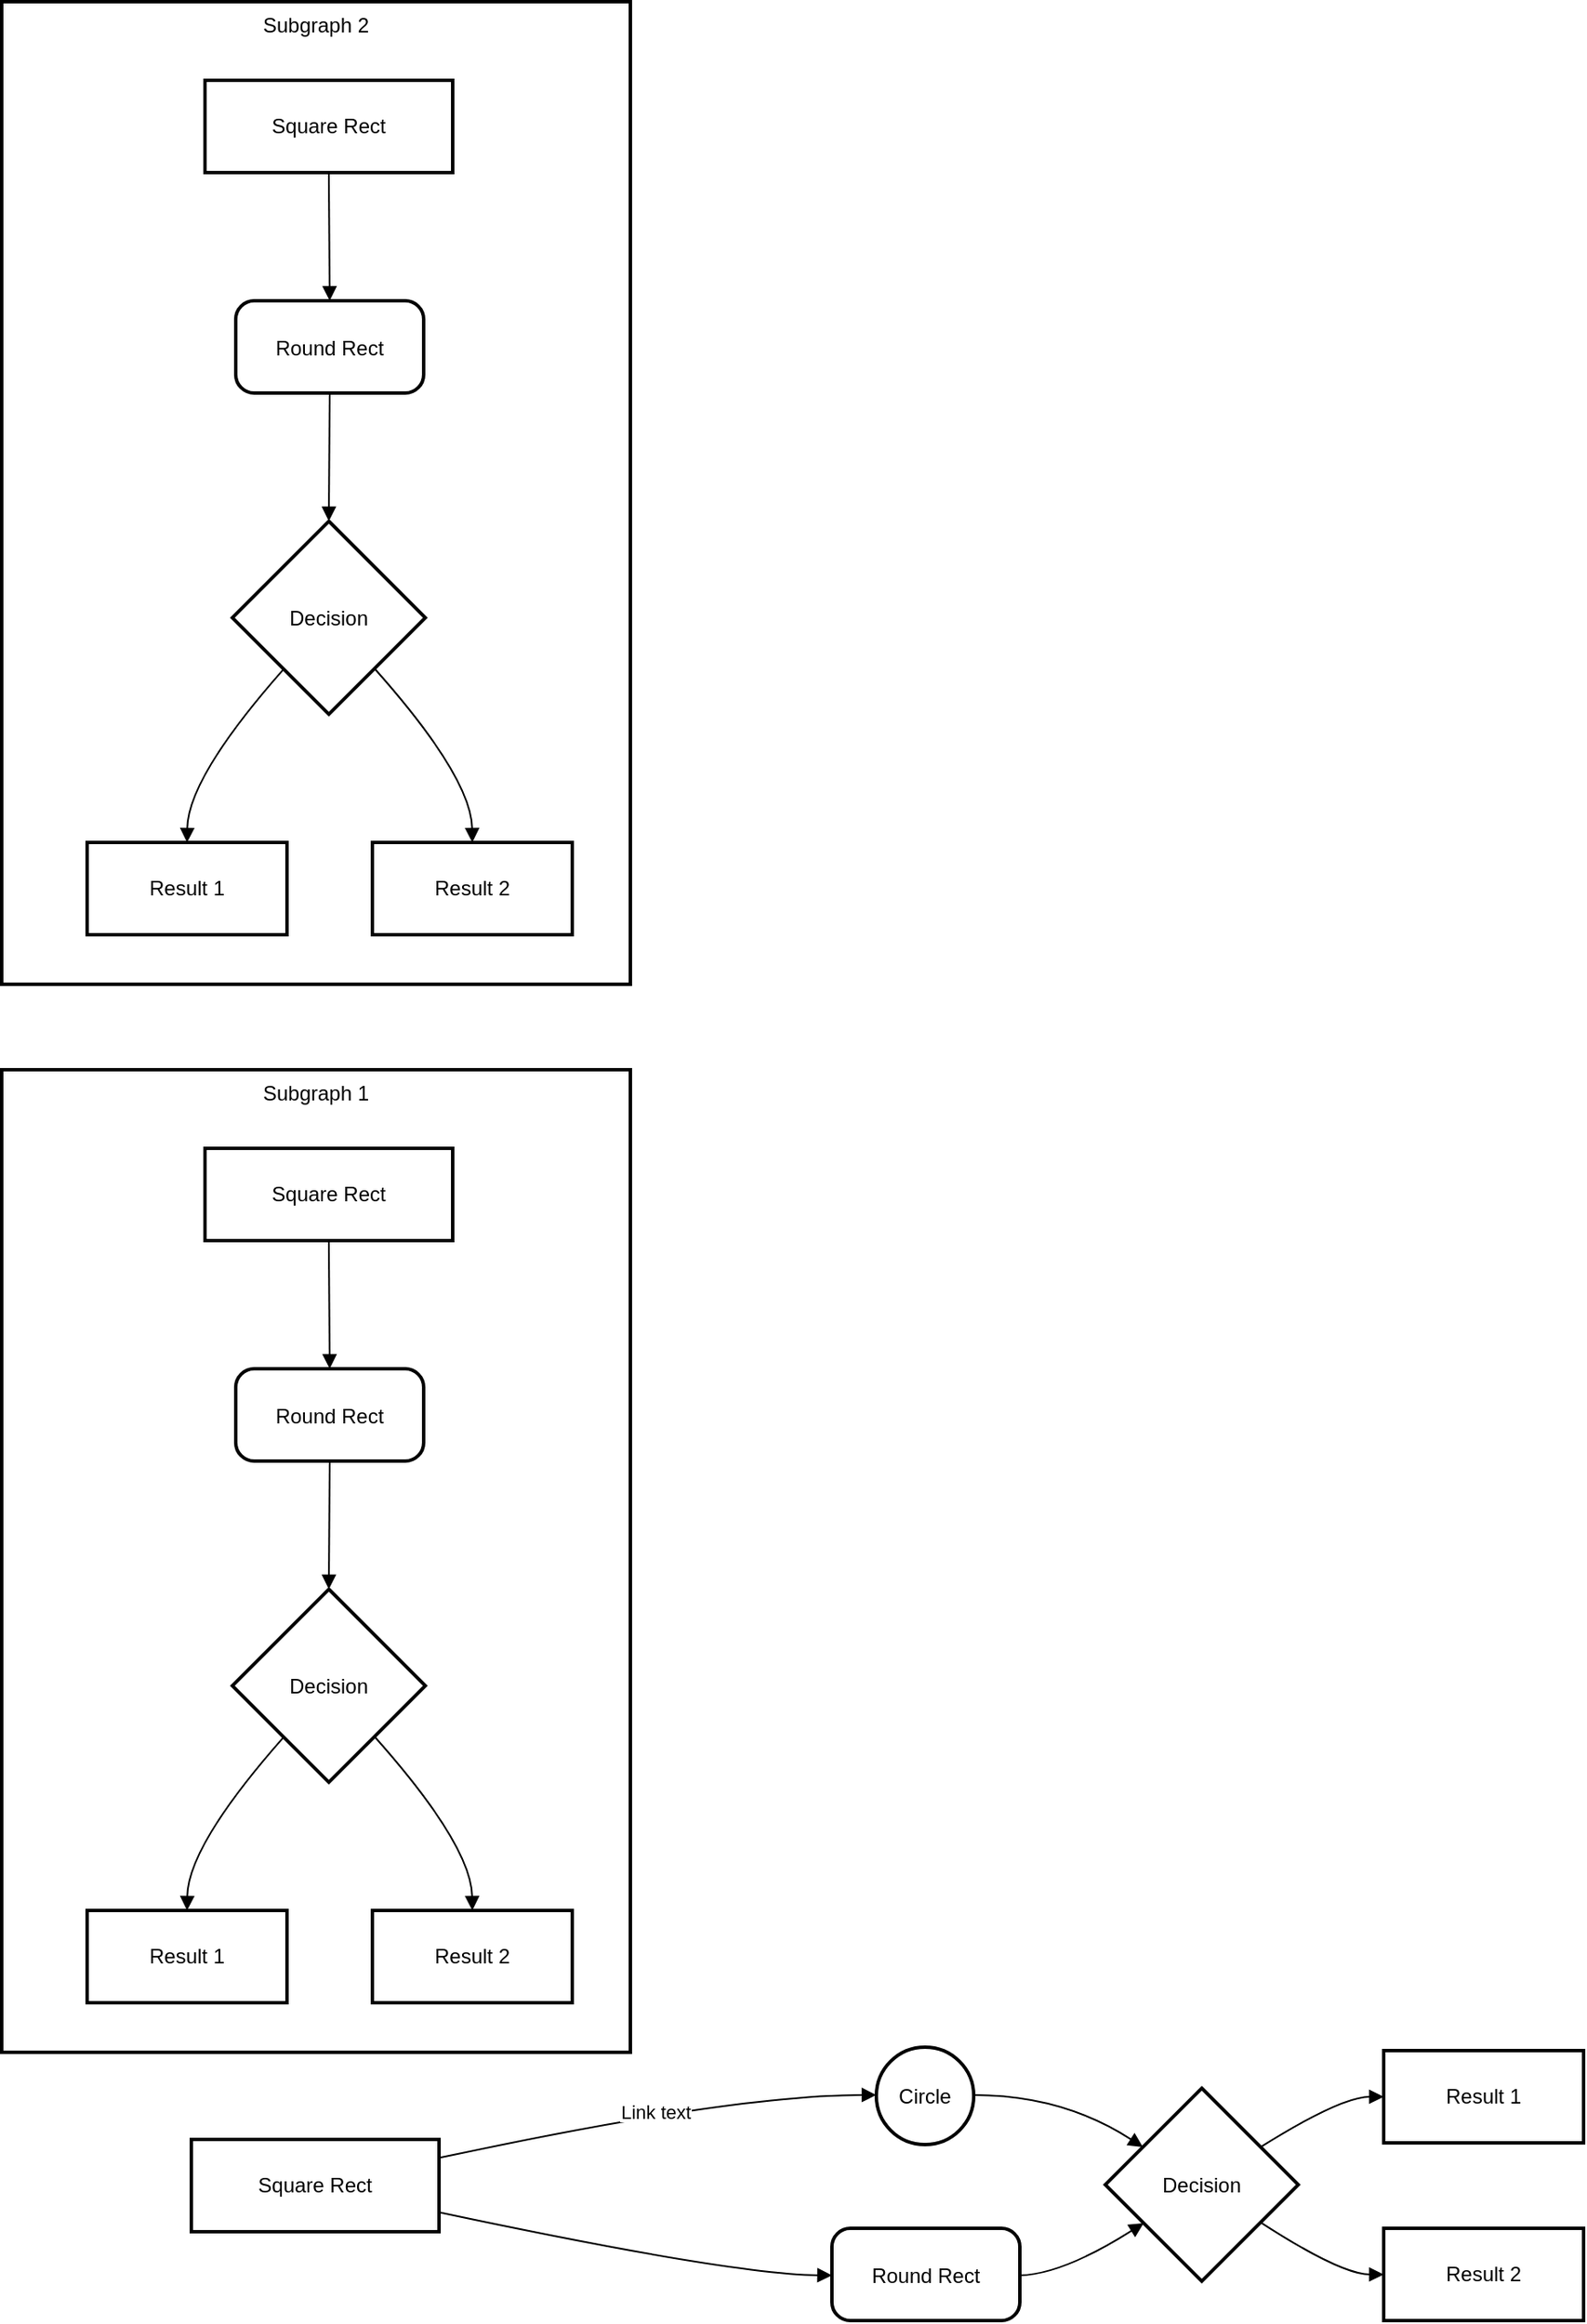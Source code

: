 <mxfile version="26.1.1">
  <diagram name="Page-1" id="QAo792Cz3cp1EfezbLg0">
    <mxGraphModel>
      <root>
        <mxCell id="0" />
        <mxCell id="1" parent="0" />
        <mxCell id="2" value="Subgraph 2" style="whiteSpace=wrap;strokeWidth=2;verticalAlign=top;" vertex="1" parent="1">
          <mxGeometry x="8" y="8" width="368" height="575" as="geometry" />
        </mxCell>
        <mxCell id="3" value="Square Rect" style="whiteSpace=wrap;strokeWidth=2;" vertex="1" parent="2">
          <mxGeometry x="119" y="46" width="145" height="54" as="geometry" />
        </mxCell>
        <mxCell id="4" value="Round Rect" style="rounded=1;arcSize=20;strokeWidth=2" vertex="1" parent="2">
          <mxGeometry x="137" y="175" width="110" height="54" as="geometry" />
        </mxCell>
        <mxCell id="5" value="Decision" style="rhombus;strokeWidth=2;whiteSpace=wrap;" vertex="1" parent="2">
          <mxGeometry x="135" y="304" width="113" height="113" as="geometry" />
        </mxCell>
        <mxCell id="6" value="Result 1" style="whiteSpace=wrap;strokeWidth=2;" vertex="1" parent="2">
          <mxGeometry x="50" y="492" width="117" height="54" as="geometry" />
        </mxCell>
        <mxCell id="7" value="Result 2" style="whiteSpace=wrap;strokeWidth=2;" vertex="1" parent="2">
          <mxGeometry x="217" y="492" width="117" height="54" as="geometry" />
        </mxCell>
        <mxCell id="8" value="" style="curved=1;startArrow=none;endArrow=block;exitX=0.5;exitY=0.99;entryX=0.5;entryY=-0.01;" edge="1" parent="2" source="3" target="4">
          <mxGeometry relative="1" as="geometry">
            <Array as="points" />
          </mxGeometry>
        </mxCell>
        <mxCell id="9" value="" style="curved=1;startArrow=none;endArrow=block;exitX=0.5;exitY=0.99;entryX=0.5;entryY=0;" edge="1" parent="2" source="4" target="5">
          <mxGeometry relative="1" as="geometry">
            <Array as="points" />
          </mxGeometry>
        </mxCell>
        <mxCell id="10" value="" style="curved=1;startArrow=none;endArrow=block;exitX=0.06;exitY=1;entryX=0.5;entryY=0;" edge="1" parent="2" source="5" target="6">
          <mxGeometry relative="1" as="geometry">
            <Array as="points">
              <mxPoint x="109" y="454" />
            </Array>
          </mxGeometry>
        </mxCell>
        <mxCell id="11" value="" style="curved=1;startArrow=none;endArrow=block;exitX=0.95;exitY=1;entryX=0.5;entryY=0;" edge="1" parent="2" source="5" target="7">
          <mxGeometry relative="1" as="geometry">
            <Array as="points">
              <mxPoint x="275" y="454" />
            </Array>
          </mxGeometry>
        </mxCell>
        <mxCell id="12" value="Subgraph 1" style="whiteSpace=wrap;strokeWidth=2;verticalAlign=top;" vertex="1" parent="1">
          <mxGeometry x="8" y="633" width="368" height="575" as="geometry" />
        </mxCell>
        <mxCell id="13" value="Square Rect" style="whiteSpace=wrap;strokeWidth=2;" vertex="1" parent="12">
          <mxGeometry x="119" y="46" width="145" height="54" as="geometry" />
        </mxCell>
        <mxCell id="14" value="Round Rect" style="rounded=1;arcSize=20;strokeWidth=2" vertex="1" parent="12">
          <mxGeometry x="137" y="175" width="110" height="54" as="geometry" />
        </mxCell>
        <mxCell id="15" value="Decision" style="rhombus;strokeWidth=2;whiteSpace=wrap;" vertex="1" parent="12">
          <mxGeometry x="135" y="304" width="113" height="113" as="geometry" />
        </mxCell>
        <mxCell id="16" value="Result 1" style="whiteSpace=wrap;strokeWidth=2;" vertex="1" parent="12">
          <mxGeometry x="50" y="492" width="117" height="54" as="geometry" />
        </mxCell>
        <mxCell id="17" value="Result 2" style="whiteSpace=wrap;strokeWidth=2;" vertex="1" parent="12">
          <mxGeometry x="217" y="492" width="117" height="54" as="geometry" />
        </mxCell>
        <mxCell id="18" value="" style="curved=1;startArrow=none;endArrow=block;exitX=0.5;exitY=0.99;entryX=0.5;entryY=-0.01;" edge="1" parent="12" source="13" target="14">
          <mxGeometry relative="1" as="geometry">
            <Array as="points" />
          </mxGeometry>
        </mxCell>
        <mxCell id="19" value="" style="curved=1;startArrow=none;endArrow=block;exitX=0.5;exitY=0.99;entryX=0.5;entryY=0;" edge="1" parent="12" source="14" target="15">
          <mxGeometry relative="1" as="geometry">
            <Array as="points" />
          </mxGeometry>
        </mxCell>
        <mxCell id="20" value="" style="curved=1;startArrow=none;endArrow=block;exitX=0.06;exitY=1;entryX=0.5;entryY=0;" edge="1" parent="12" source="15" target="16">
          <mxGeometry relative="1" as="geometry">
            <Array as="points">
              <mxPoint x="109" y="454" />
            </Array>
          </mxGeometry>
        </mxCell>
        <mxCell id="21" value="" style="curved=1;startArrow=none;endArrow=block;exitX=0.95;exitY=1;entryX=0.5;entryY=0;" edge="1" parent="12" source="15" target="17">
          <mxGeometry relative="1" as="geometry">
            <Array as="points">
              <mxPoint x="275" y="454" />
            </Array>
          </mxGeometry>
        </mxCell>
        <mxCell id="22" value="Square Rect" style="whiteSpace=wrap;strokeWidth=2;" vertex="1" parent="1">
          <mxGeometry x="119" y="1259" width="145" height="54" as="geometry" />
        </mxCell>
        <mxCell id="23" value="Circle" style="ellipse;aspect=fixed;strokeWidth=2;whiteSpace=wrap;" vertex="1" parent="1">
          <mxGeometry x="520" y="1205" width="57" height="57" as="geometry" />
        </mxCell>
        <mxCell id="24" value="Round Rect" style="rounded=1;arcSize=20;strokeWidth=2" vertex="1" parent="1">
          <mxGeometry x="494" y="1311" width="110" height="54" as="geometry" />
        </mxCell>
        <mxCell id="25" value="Decision" style="rhombus;strokeWidth=2;whiteSpace=wrap;" vertex="1" parent="1">
          <mxGeometry x="654" y="1229" width="113" height="113" as="geometry" />
        </mxCell>
        <mxCell id="26" value="Result 1" style="whiteSpace=wrap;strokeWidth=2;" vertex="1" parent="1">
          <mxGeometry x="817" y="1207" width="117" height="54" as="geometry" />
        </mxCell>
        <mxCell id="27" value="Result 2" style="whiteSpace=wrap;strokeWidth=2;" vertex="1" parent="1">
          <mxGeometry x="817" y="1311" width="117" height="54" as="geometry" />
        </mxCell>
        <mxCell id="28" value="Link text" style="curved=1;startArrow=none;endArrow=block;exitX=1;exitY=0.2;entryX=0.01;entryY=0.49;" edge="1" parent="1" source="22" target="23">
          <mxGeometry relative="1" as="geometry">
            <Array as="points">
              <mxPoint x="435" y="1233" />
            </Array>
          </mxGeometry>
        </mxCell>
        <mxCell id="29" value="" style="curved=1;startArrow=none;endArrow=block;exitX=1;exitY=0.79;entryX=0;entryY=0.51;" edge="1" parent="1" source="22" target="24">
          <mxGeometry relative="1" as="geometry">
            <Array as="points">
              <mxPoint x="435" y="1338" />
            </Array>
          </mxGeometry>
        </mxCell>
        <mxCell id="30" value="" style="curved=1;startArrow=none;endArrow=block;exitX=1;exitY=0.49;entryX=0;entryY=0.18;" edge="1" parent="1" source="23" target="25">
          <mxGeometry relative="1" as="geometry">
            <Array as="points">
              <mxPoint x="629" y="1233" />
            </Array>
          </mxGeometry>
        </mxCell>
        <mxCell id="31" value="" style="curved=1;startArrow=none;endArrow=block;exitX=1;exitY=0.51;entryX=0;entryY=0.83;" edge="1" parent="1" source="24" target="25">
          <mxGeometry relative="1" as="geometry">
            <Array as="points">
              <mxPoint x="629" y="1338" />
            </Array>
          </mxGeometry>
        </mxCell>
        <mxCell id="32" value="" style="curved=1;startArrow=none;endArrow=block;exitX=1;exitY=0.18;entryX=0;entryY=0.5;" edge="1" parent="1" source="25" target="26">
          <mxGeometry relative="1" as="geometry">
            <Array as="points">
              <mxPoint x="792" y="1234" />
            </Array>
          </mxGeometry>
        </mxCell>
        <mxCell id="33" value="" style="curved=1;startArrow=none;endArrow=block;exitX=1;exitY=0.82;entryX=0;entryY=0.5;" edge="1" parent="1" source="25" target="27">
          <mxGeometry relative="1" as="geometry">
            <Array as="points">
              <mxPoint x="792" y="1338" />
            </Array>
          </mxGeometry>
        </mxCell>
      </root>
    </mxGraphModel>
  </diagram>
</mxfile>
